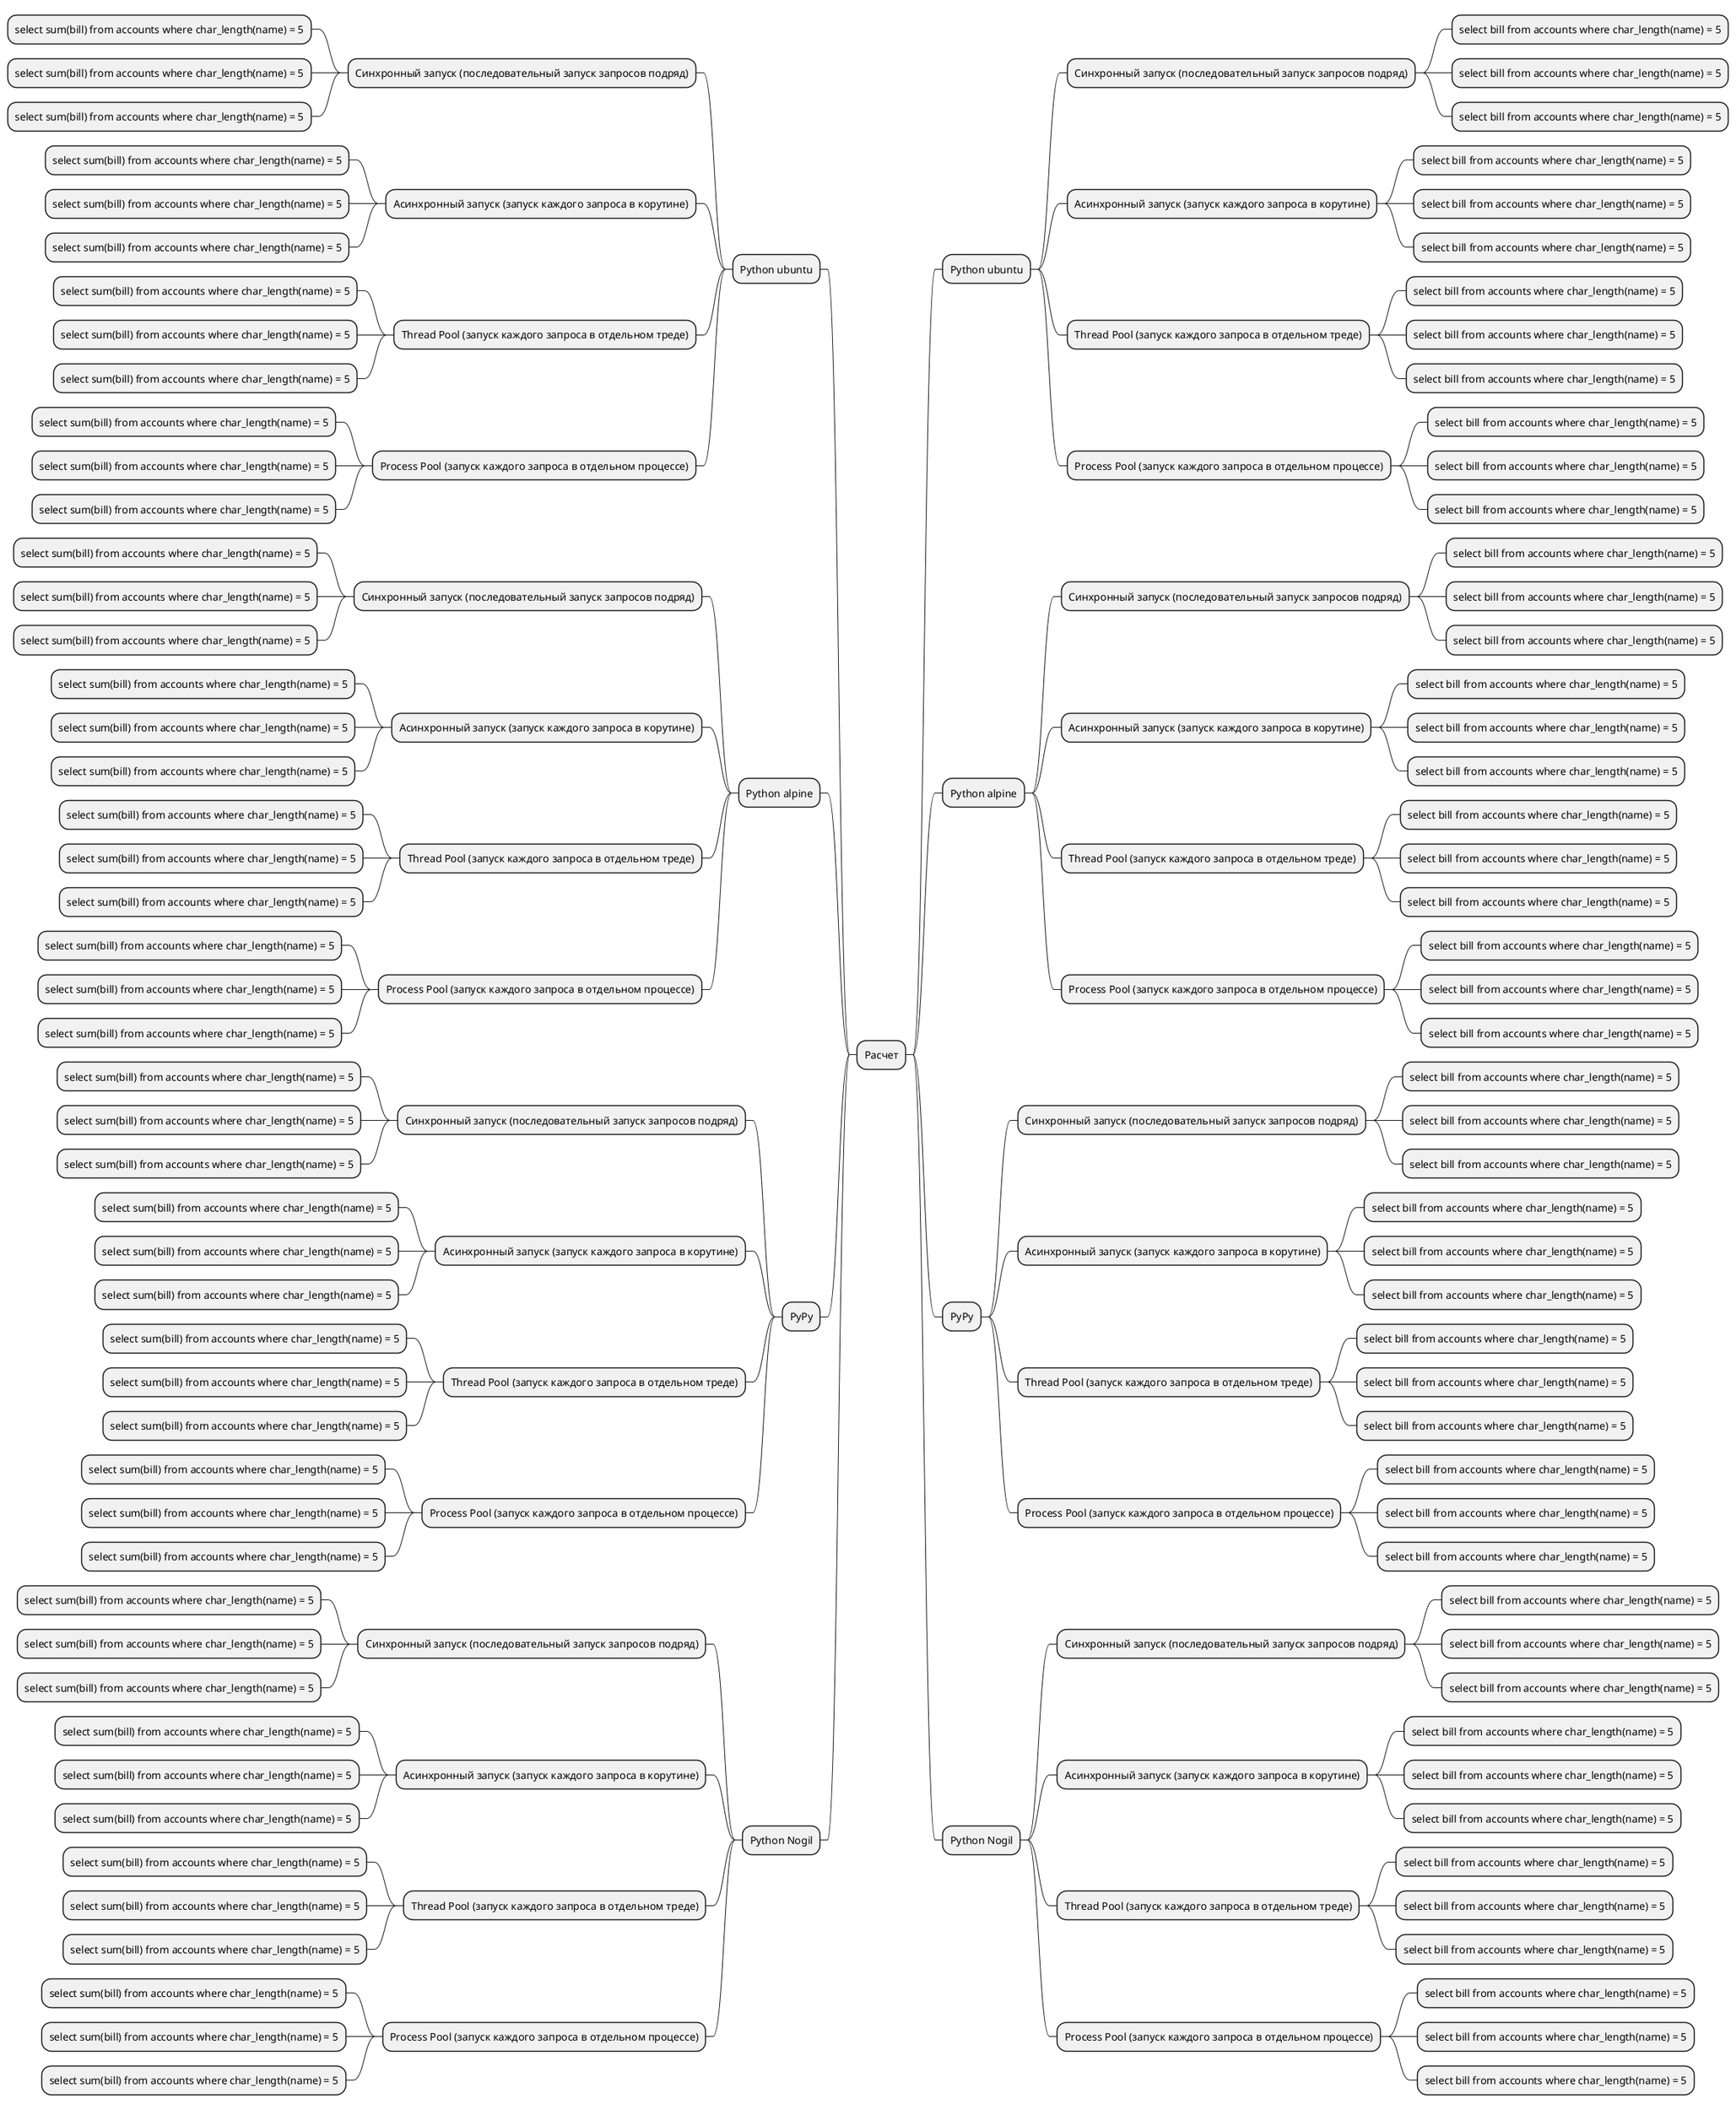 @startmindmap
+ Расчет
++ Python ubuntu
+++ Синхронный запуск (последовательный запуск запросов подряд)
++++ select bill from accounts where char_length(name) = 5
++++ select bill from accounts where char_length(name) = 5
++++ select bill from accounts where char_length(name) = 5
+++ Асинхронный запуск (запуск каждого запроса в корутине)
++++ select bill from accounts where char_length(name) = 5
++++ select bill from accounts where char_length(name) = 5
++++ select bill from accounts where char_length(name) = 5
+++ Thread Pool (запуск каждого запроса в отдельном треде)
++++ select bill from accounts where char_length(name) = 5
++++ select bill from accounts where char_length(name) = 5
++++ select bill from accounts where char_length(name) = 5
+++ Process Pool (запуск каждого запроса в отдельном процессе)
++++ select bill from accounts where char_length(name) = 5
++++ select bill from accounts where char_length(name) = 5
++++ select bill from accounts where char_length(name) = 5
++ Python alpine
+++ Синхронный запуск (последовательный запуск запросов подряд)
++++ select bill from accounts where char_length(name) = 5
++++ select bill from accounts where char_length(name) = 5
++++ select bill from accounts where char_length(name) = 5
+++ Асинхронный запуск (запуск каждого запроса в корутине)
++++ select bill from accounts where char_length(name) = 5
++++ select bill from accounts where char_length(name) = 5
++++ select bill from accounts where char_length(name) = 5
+++ Thread Pool (запуск каждого запроса в отдельном треде)
++++ select bill from accounts where char_length(name) = 5
++++ select bill from accounts where char_length(name) = 5
++++ select bill from accounts where char_length(name) = 5
+++ Process Pool (запуск каждого запроса в отдельном процессе)
++++ select bill from accounts where char_length(name) = 5
++++ select bill from accounts where char_length(name) = 5
++++ select bill from accounts where char_length(name) = 5
++ PyPy
+++ Синхронный запуск (последовательный запуск запросов подряд)
++++ select bill from accounts where char_length(name) = 5
++++ select bill from accounts where char_length(name) = 5
++++ select bill from accounts where char_length(name) = 5
+++ Асинхронный запуск (запуск каждого запроса в корутине)
++++ select bill from accounts where char_length(name) = 5
++++ select bill from accounts where char_length(name) = 5
++++ select bill from accounts where char_length(name) = 5
+++ Thread Pool (запуск каждого запроса в отдельном треде)
++++ select bill from accounts where char_length(name) = 5
++++ select bill from accounts where char_length(name) = 5
++++ select bill from accounts where char_length(name) = 5
+++ Process Pool (запуск каждого запроса в отдельном процессе)
++++ select bill from accounts where char_length(name) = 5
++++ select bill from accounts where char_length(name) = 5
++++ select bill from accounts where char_length(name) = 5
++ Python Nogil
+++ Синхронный запуск (последовательный запуск запросов подряд)
++++ select bill from accounts where char_length(name) = 5
++++ select bill from accounts where char_length(name) = 5
++++ select bill from accounts where char_length(name) = 5
+++ Асинхронный запуск (запуск каждого запроса в корутине)
++++ select bill from accounts where char_length(name) = 5
++++ select bill from accounts where char_length(name) = 5
++++ select bill from accounts where char_length(name) = 5
+++ Thread Pool (запуск каждого запроса в отдельном треде)
++++ select bill from accounts where char_length(name) = 5
++++ select bill from accounts where char_length(name) = 5
++++ select bill from accounts where char_length(name) = 5
+++ Process Pool (запуск каждого запроса в отдельном процессе)
++++ select bill from accounts where char_length(name) = 5
++++ select bill from accounts where char_length(name) = 5
++++ select bill from accounts where char_length(name) = 5
-- Python ubuntu
--- Синхронный запуск (последовательный запуск запросов подряд)
---- select sum(bill) from accounts where char_length(name) = 5
---- select sum(bill) from accounts where char_length(name) = 5
---- select sum(bill) from accounts where char_length(name) = 5
--- Асинхронный запуск (запуск каждого запроса в корутине)
---- select sum(bill) from accounts where char_length(name) = 5
---- select sum(bill) from accounts where char_length(name) = 5
---- select sum(bill) from accounts where char_length(name) = 5
--- Thread Pool (запуск каждого запроса в отдельном треде)
---- select sum(bill) from accounts where char_length(name) = 5
---- select sum(bill) from accounts where char_length(name) = 5
---- select sum(bill) from accounts where char_length(name) = 5
--- Process Pool (запуск каждого запроса в отдельном процессе)
---- select sum(bill) from accounts where char_length(name) = 5
---- select sum(bill) from accounts where char_length(name) = 5
---- select sum(bill) from accounts where char_length(name) = 5
-- Python alpine
--- Синхронный запуск (последовательный запуск запросов подряд)
---- select sum(bill) from accounts where char_length(name) = 5
---- select sum(bill) from accounts where char_length(name) = 5
---- select sum(bill) from accounts where char_length(name) = 5
--- Асинхронный запуск (запуск каждого запроса в корутине)
---- select sum(bill) from accounts where char_length(name) = 5
---- select sum(bill) from accounts where char_length(name) = 5
---- select sum(bill) from accounts where char_length(name) = 5
--- Thread Pool (запуск каждого запроса в отдельном треде)
---- select sum(bill) from accounts where char_length(name) = 5
---- select sum(bill) from accounts where char_length(name) = 5
---- select sum(bill) from accounts where char_length(name) = 5
--- Process Pool (запуск каждого запроса в отдельном процессе)
---- select sum(bill) from accounts where char_length(name) = 5
---- select sum(bill) from accounts where char_length(name) = 5
---- select sum(bill) from accounts where char_length(name) = 5
-- PyPy
--- Синхронный запуск (последовательный запуск запросов подряд)
---- select sum(bill) from accounts where char_length(name) = 5
---- select sum(bill) from accounts where char_length(name) = 5
---- select sum(bill) from accounts where char_length(name) = 5
--- Асинхронный запуск (запуск каждого запроса в корутине)
---- select sum(bill) from accounts where char_length(name) = 5
---- select sum(bill) from accounts where char_length(name) = 5
---- select sum(bill) from accounts where char_length(name) = 5
--- Thread Pool (запуск каждого запроса в отдельном треде)
---- select sum(bill) from accounts where char_length(name) = 5
---- select sum(bill) from accounts where char_length(name) = 5
---- select sum(bill) from accounts where char_length(name) = 5
--- Process Pool (запуск каждого запроса в отдельном процессе)
---- select sum(bill) from accounts where char_length(name) = 5
---- select sum(bill) from accounts where char_length(name) = 5
---- select sum(bill) from accounts where char_length(name) = 5
-- Python Nogil
--- Синхронный запуск (последовательный запуск запросов подряд)
---- select sum(bill) from accounts where char_length(name) = 5
---- select sum(bill) from accounts where char_length(name) = 5
---- select sum(bill) from accounts where char_length(name) = 5
--- Асинхронный запуск (запуск каждого запроса в корутине)
---- select sum(bill) from accounts where char_length(name) = 5
---- select sum(bill) from accounts where char_length(name) = 5
---- select sum(bill) from accounts where char_length(name) = 5
--- Thread Pool (запуск каждого запроса в отдельном треде)
---- select sum(bill) from accounts where char_length(name) = 5
---- select sum(bill) from accounts where char_length(name) = 5
---- select sum(bill) from accounts where char_length(name) = 5
--- Process Pool (запуск каждого запроса в отдельном процессе)
---- select sum(bill) from accounts where char_length(name) = 5
---- select sum(bill) from accounts where char_length(name) = 5
---- select sum(bill) from accounts where char_length(name) = 5
@endmindmap
